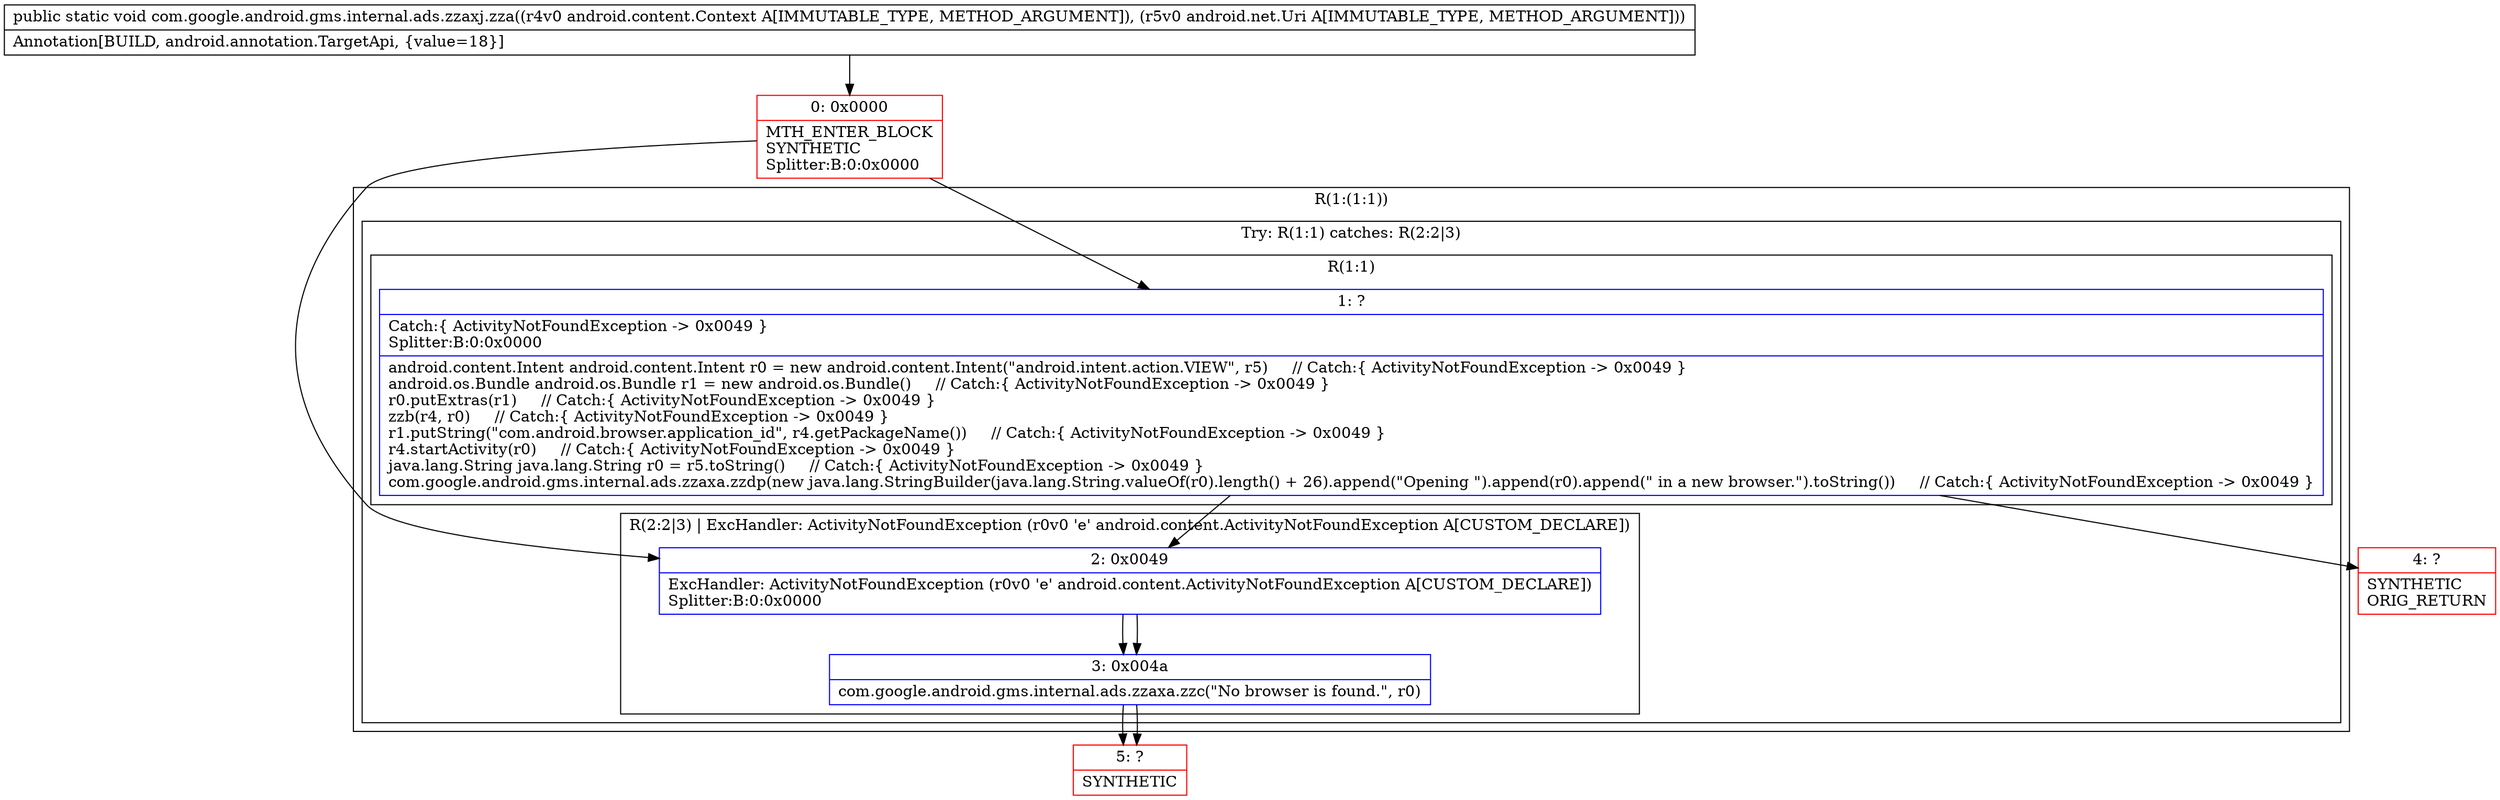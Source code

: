 digraph "CFG forcom.google.android.gms.internal.ads.zzaxj.zza(Landroid\/content\/Context;Landroid\/net\/Uri;)V" {
subgraph cluster_Region_343169961 {
label = "R(1:(1:1))";
node [shape=record,color=blue];
subgraph cluster_TryCatchRegion_472836266 {
label = "Try: R(1:1) catches: R(2:2|3)";
node [shape=record,color=blue];
subgraph cluster_Region_1996505058 {
label = "R(1:1)";
node [shape=record,color=blue];
Node_1 [shape=record,label="{1\:\ ?|Catch:\{ ActivityNotFoundException \-\> 0x0049 \}\lSplitter:B:0:0x0000\l|android.content.Intent android.content.Intent r0 = new android.content.Intent(\"android.intent.action.VIEW\", r5)     \/\/ Catch:\{ ActivityNotFoundException \-\> 0x0049 \}\landroid.os.Bundle android.os.Bundle r1 = new android.os.Bundle()     \/\/ Catch:\{ ActivityNotFoundException \-\> 0x0049 \}\lr0.putExtras(r1)     \/\/ Catch:\{ ActivityNotFoundException \-\> 0x0049 \}\lzzb(r4, r0)     \/\/ Catch:\{ ActivityNotFoundException \-\> 0x0049 \}\lr1.putString(\"com.android.browser.application_id\", r4.getPackageName())     \/\/ Catch:\{ ActivityNotFoundException \-\> 0x0049 \}\lr4.startActivity(r0)     \/\/ Catch:\{ ActivityNotFoundException \-\> 0x0049 \}\ljava.lang.String java.lang.String r0 = r5.toString()     \/\/ Catch:\{ ActivityNotFoundException \-\> 0x0049 \}\lcom.google.android.gms.internal.ads.zzaxa.zzdp(new java.lang.StringBuilder(java.lang.String.valueOf(r0).length() + 26).append(\"Opening \").append(r0).append(\" in a new browser.\").toString())     \/\/ Catch:\{ ActivityNotFoundException \-\> 0x0049 \}\l}"];
}
subgraph cluster_Region_405463490 {
label = "R(2:2|3) | ExcHandler: ActivityNotFoundException (r0v0 'e' android.content.ActivityNotFoundException A[CUSTOM_DECLARE])\l";
node [shape=record,color=blue];
Node_2 [shape=record,label="{2\:\ 0x0049|ExcHandler: ActivityNotFoundException (r0v0 'e' android.content.ActivityNotFoundException A[CUSTOM_DECLARE])\lSplitter:B:0:0x0000\l}"];
Node_3 [shape=record,label="{3\:\ 0x004a|com.google.android.gms.internal.ads.zzaxa.zzc(\"No browser is found.\", r0)\l}"];
}
}
}
subgraph cluster_Region_405463490 {
label = "R(2:2|3) | ExcHandler: ActivityNotFoundException (r0v0 'e' android.content.ActivityNotFoundException A[CUSTOM_DECLARE])\l";
node [shape=record,color=blue];
Node_2 [shape=record,label="{2\:\ 0x0049|ExcHandler: ActivityNotFoundException (r0v0 'e' android.content.ActivityNotFoundException A[CUSTOM_DECLARE])\lSplitter:B:0:0x0000\l}"];
Node_3 [shape=record,label="{3\:\ 0x004a|com.google.android.gms.internal.ads.zzaxa.zzc(\"No browser is found.\", r0)\l}"];
}
Node_0 [shape=record,color=red,label="{0\:\ 0x0000|MTH_ENTER_BLOCK\lSYNTHETIC\lSplitter:B:0:0x0000\l}"];
Node_4 [shape=record,color=red,label="{4\:\ ?|SYNTHETIC\lORIG_RETURN\l}"];
Node_5 [shape=record,color=red,label="{5\:\ ?|SYNTHETIC\l}"];
MethodNode[shape=record,label="{public static void com.google.android.gms.internal.ads.zzaxj.zza((r4v0 android.content.Context A[IMMUTABLE_TYPE, METHOD_ARGUMENT]), (r5v0 android.net.Uri A[IMMUTABLE_TYPE, METHOD_ARGUMENT]))  | Annotation[BUILD, android.annotation.TargetApi, \{value=18\}]\l}"];
MethodNode -> Node_0;
Node_1 -> Node_2;
Node_1 -> Node_4;
Node_2 -> Node_3;
Node_3 -> Node_5;
Node_2 -> Node_3;
Node_3 -> Node_5;
Node_0 -> Node_1;
Node_0 -> Node_2;
}

